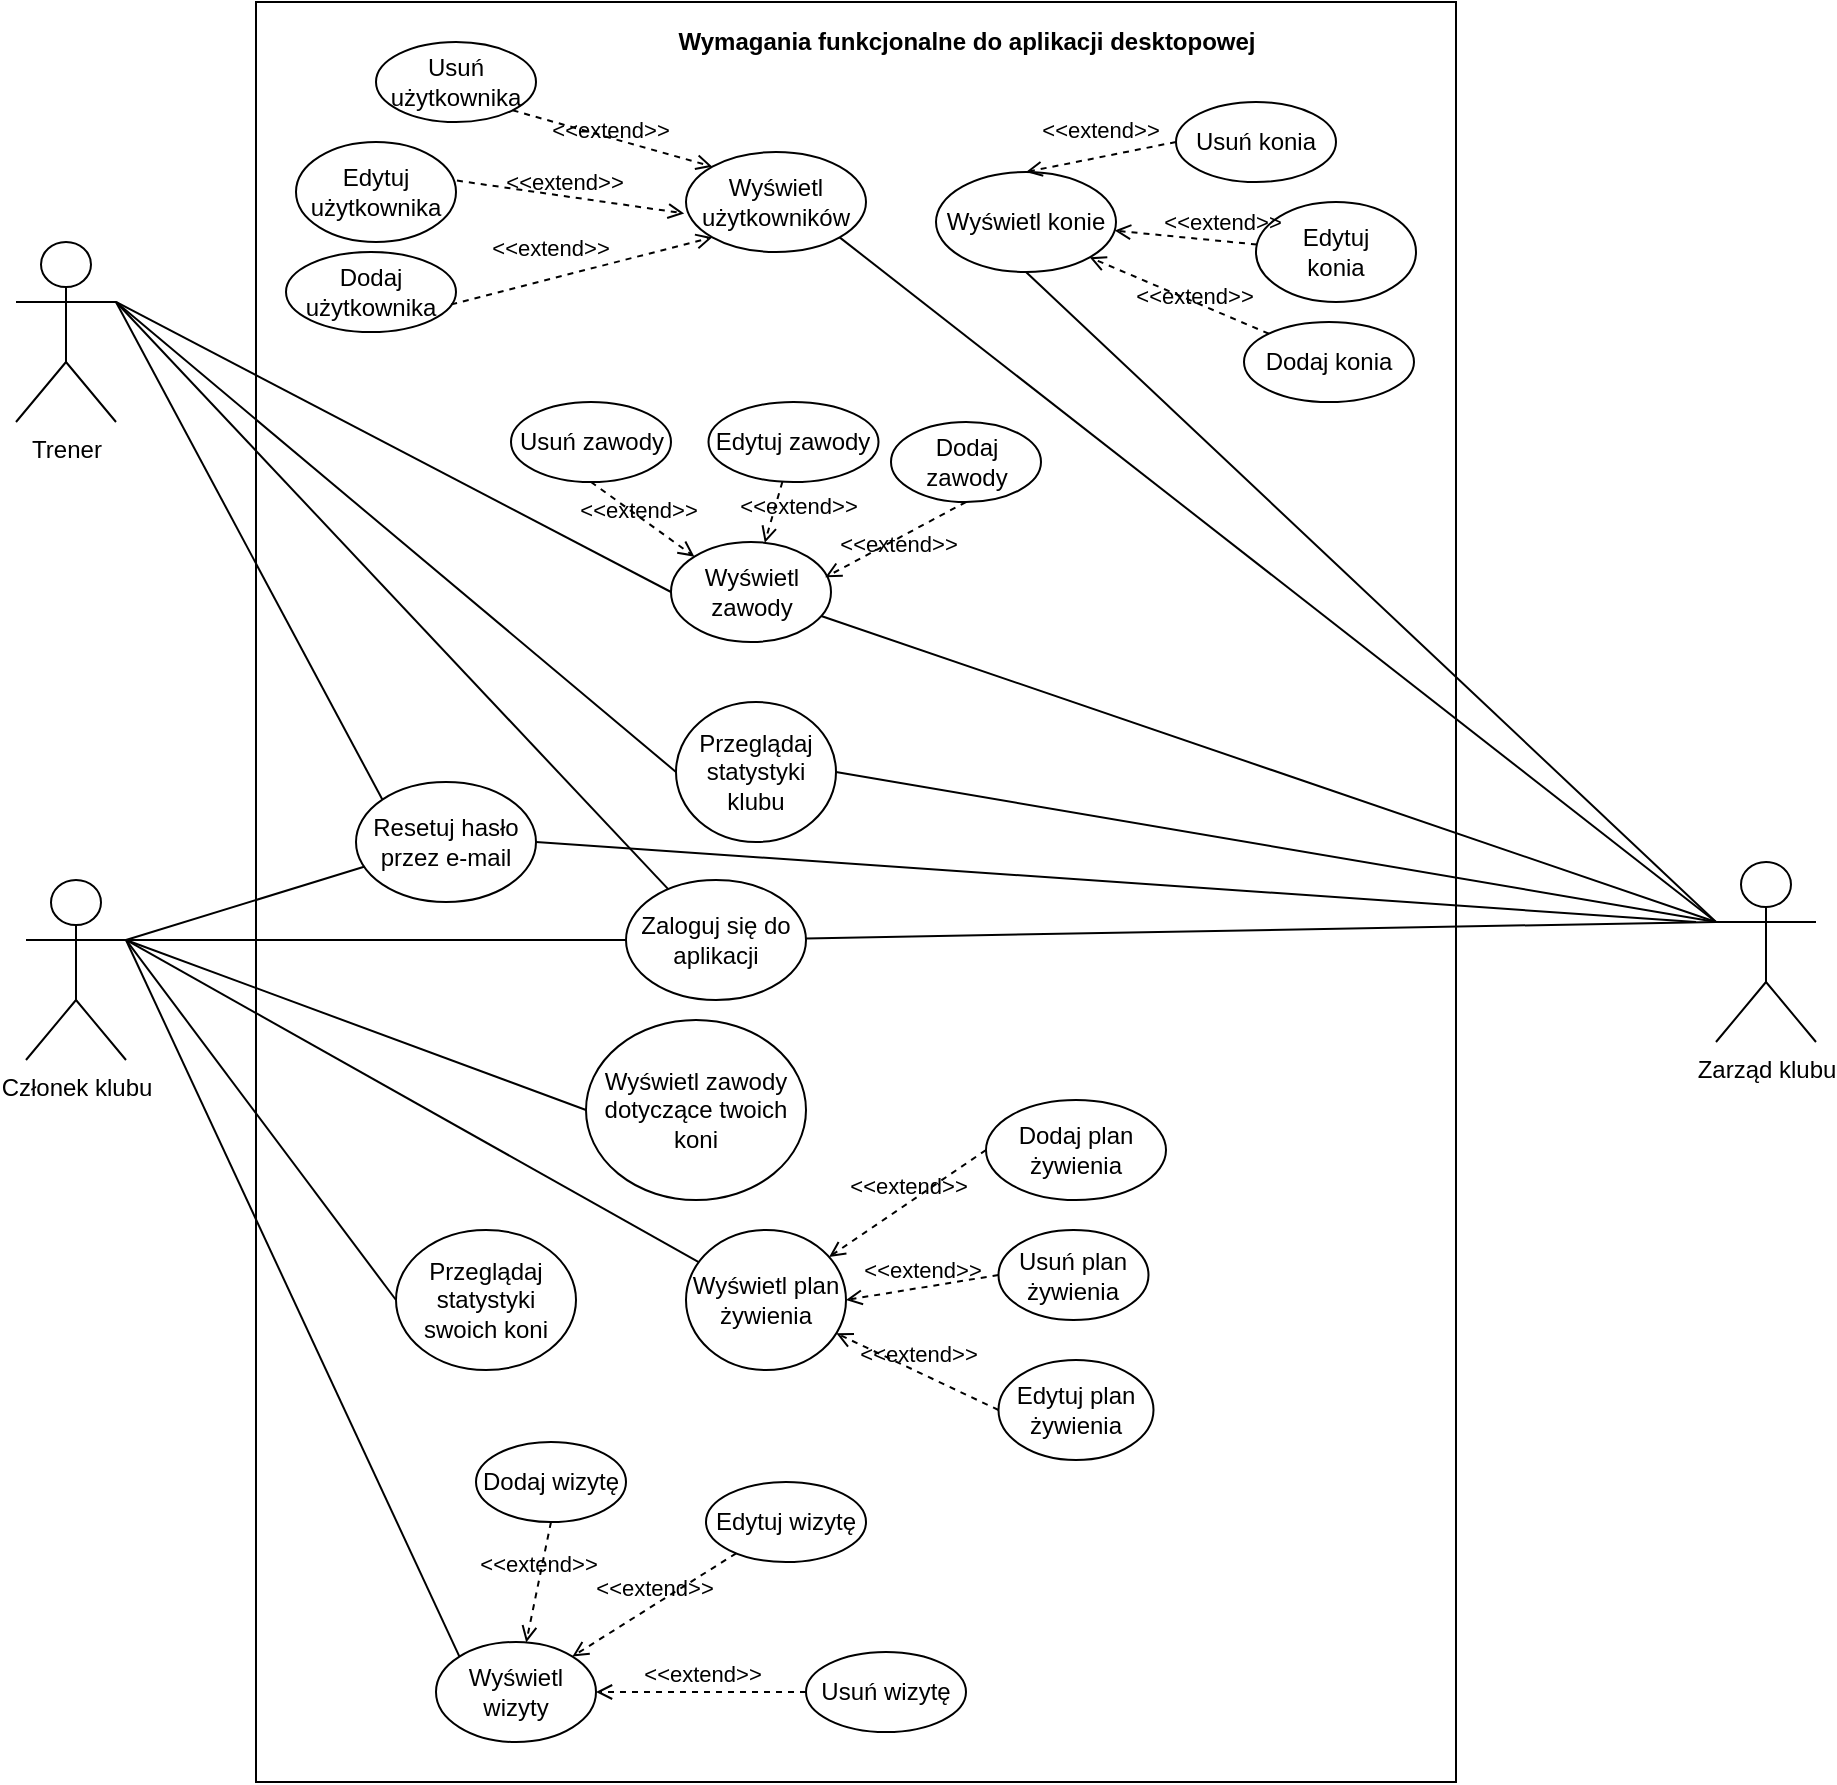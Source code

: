 <mxfile version="20.8.10" type="device"><diagram name="Strona-1" id="GhG4Is_8mX5wRTebaxf_"><mxGraphModel dx="1753" dy="1242" grid="1" gridSize="10" guides="1" tooltips="1" connect="1" arrows="1" fold="1" page="1" pageScale="1" pageWidth="827" pageHeight="1169" math="0" shadow="0"><root><mxCell id="0"/><mxCell id="1" parent="0"/><mxCell id="82ydFkFQhWFmp4cUPcm3-9" value="Członek klubu" style="shape=umlActor;verticalLabelPosition=bottom;verticalAlign=top;html=1;outlineConnect=0;" parent="1" vertex="1"><mxGeometry x="1045" y="589" width="50" height="90" as="geometry"/></mxCell><mxCell id="82ydFkFQhWFmp4cUPcm3-10" value="" style="rounded=0;whiteSpace=wrap;html=1;" parent="1" vertex="1"><mxGeometry x="1160" y="150" width="600" height="890" as="geometry"/></mxCell><mxCell id="82ydFkFQhWFmp4cUPcm3-11" value="Trener" style="shape=umlActor;verticalLabelPosition=bottom;verticalAlign=top;html=1;outlineConnect=0;" parent="1" vertex="1"><mxGeometry x="1040" y="270" width="50" height="90" as="geometry"/></mxCell><mxCell id="82ydFkFQhWFmp4cUPcm3-12" value="Zarząd klubu" style="shape=umlActor;verticalLabelPosition=bottom;verticalAlign=top;html=1;outlineConnect=0;" parent="1" vertex="1"><mxGeometry x="1890" y="580" width="50" height="90" as="geometry"/></mxCell><mxCell id="82ydFkFQhWFmp4cUPcm3-13" value="Zaloguj się do aplikacji" style="ellipse;whiteSpace=wrap;html=1;" parent="1" vertex="1"><mxGeometry x="1345" y="589" width="90" height="60" as="geometry"/></mxCell><mxCell id="82ydFkFQhWFmp4cUPcm3-14" value="Resetuj hasło przez e-mail" style="ellipse;whiteSpace=wrap;html=1;" parent="1" vertex="1"><mxGeometry x="1210" y="540" width="90" height="60" as="geometry"/></mxCell><mxCell id="82ydFkFQhWFmp4cUPcm3-15" value="" style="endArrow=none;html=1;rounded=0;exitX=1;exitY=0.333;exitDx=0;exitDy=0;exitPerimeter=0;" parent="1" source="82ydFkFQhWFmp4cUPcm3-9" target="82ydFkFQhWFmp4cUPcm3-13" edge="1"><mxGeometry width="50" height="50" relative="1" as="geometry"><mxPoint x="1120" y="230" as="sourcePoint"/><mxPoint x="1170" y="180" as="targetPoint"/></mxGeometry></mxCell><mxCell id="82ydFkFQhWFmp4cUPcm3-16" value="" style="endArrow=none;html=1;rounded=0;exitX=1;exitY=0.333;exitDx=0;exitDy=0;exitPerimeter=0;" parent="1" source="82ydFkFQhWFmp4cUPcm3-9" target="82ydFkFQhWFmp4cUPcm3-14" edge="1"><mxGeometry width="50" height="50" relative="1" as="geometry"><mxPoint x="1150" y="320" as="sourcePoint"/><mxPoint x="1200" y="270" as="targetPoint"/></mxGeometry></mxCell><mxCell id="82ydFkFQhWFmp4cUPcm3-17" value="" style="endArrow=none;html=1;rounded=0;exitX=1;exitY=0.333;exitDx=0;exitDy=0;exitPerimeter=0;" parent="1" source="82ydFkFQhWFmp4cUPcm3-11" target="82ydFkFQhWFmp4cUPcm3-13" edge="1"><mxGeometry width="50" height="50" relative="1" as="geometry"><mxPoint x="1110" y="430" as="sourcePoint"/><mxPoint x="1221" y="237" as="targetPoint"/><Array as="points"/></mxGeometry></mxCell><mxCell id="82ydFkFQhWFmp4cUPcm3-18" value="" style="endArrow=none;html=1;rounded=0;exitX=1;exitY=0.333;exitDx=0;exitDy=0;exitPerimeter=0;entryX=0;entryY=0;entryDx=0;entryDy=0;" parent="1" source="82ydFkFQhWFmp4cUPcm3-11" target="82ydFkFQhWFmp4cUPcm3-14" edge="1"><mxGeometry width="50" height="50" relative="1" as="geometry"><mxPoint x="1130" y="383" as="sourcePoint"/><mxPoint x="1450" y="290" as="targetPoint"/></mxGeometry></mxCell><mxCell id="82ydFkFQhWFmp4cUPcm3-19" value="" style="endArrow=none;html=1;rounded=0;exitX=0;exitY=0.333;exitDx=0;exitDy=0;exitPerimeter=0;" parent="1" target="82ydFkFQhWFmp4cUPcm3-13" edge="1" source="82ydFkFQhWFmp4cUPcm3-12"><mxGeometry width="50" height="50" relative="1" as="geometry"><mxPoint x="1880" y="240" as="sourcePoint"/><mxPoint x="1420" y="360" as="targetPoint"/></mxGeometry></mxCell><mxCell id="82ydFkFQhWFmp4cUPcm3-20" value="" style="endArrow=none;html=1;rounded=0;exitX=0;exitY=0.5;exitDx=0;exitDy=0;entryX=1;entryY=0.333;entryDx=0;entryDy=0;entryPerimeter=0;" parent="1" source="82ydFkFQhWFmp4cUPcm3-55" target="82ydFkFQhWFmp4cUPcm3-9" edge="1"><mxGeometry width="50" height="50" relative="1" as="geometry"><mxPoint x="1525" y="489" as="sourcePoint"/><mxPoint x="1575" y="439" as="targetPoint"/></mxGeometry></mxCell><mxCell id="82ydFkFQhWFmp4cUPcm3-22" value="Wymagania funkcjonalne do aplikacji desktopowej" style="text;align=center;fontStyle=1;verticalAlign=middle;spacingLeft=3;spacingRight=3;strokeColor=none;rotatable=0;points=[[0,0.5],[1,0.5]];portConstraint=eastwest;html=1;" parent="1" vertex="1"><mxGeometry x="1370" y="160" width="290" height="20" as="geometry"/></mxCell><mxCell id="82ydFkFQhWFmp4cUPcm3-54" value="Przeglądaj statystyki klubu" style="ellipse;whiteSpace=wrap;html=1;" parent="1" vertex="1"><mxGeometry x="1370" y="500" width="80" height="70" as="geometry"/></mxCell><mxCell id="82ydFkFQhWFmp4cUPcm3-55" value="Przeglądaj statystyki swoich koni" style="ellipse;whiteSpace=wrap;html=1;" parent="1" vertex="1"><mxGeometry x="1230" y="764" width="90" height="70" as="geometry"/></mxCell><mxCell id="82ydFkFQhWFmp4cUPcm3-56" value="" style="endArrow=none;html=1;rounded=0;entryX=0;entryY=0.333;entryDx=0;entryDy=0;entryPerimeter=0;exitX=1;exitY=0.5;exitDx=0;exitDy=0;" parent="1" source="82ydFkFQhWFmp4cUPcm3-54" edge="1" target="82ydFkFQhWFmp4cUPcm3-12"><mxGeometry width="50" height="50" relative="1" as="geometry"><mxPoint x="1528.56" y="322.471" as="sourcePoint"/><mxPoint x="1870" y="240" as="targetPoint"/></mxGeometry></mxCell><mxCell id="82ydFkFQhWFmp4cUPcm3-57" value="Wyświetl plan żywienia" style="ellipse;whiteSpace=wrap;html=1;" parent="1" vertex="1"><mxGeometry x="1375" y="764" width="80" height="70" as="geometry"/></mxCell><mxCell id="82ydFkFQhWFmp4cUPcm3-58" value="" style="endArrow=none;html=1;rounded=0;exitX=0.5;exitY=1;exitDx=0;exitDy=0;entryX=0;entryY=0.333;entryDx=0;entryDy=0;entryPerimeter=0;" parent="1" source="Tg99bVgNKVVdEpQY990S-13" target="82ydFkFQhWFmp4cUPcm3-12" edge="1"><mxGeometry width="50" height="50" relative="1" as="geometry"><mxPoint x="1538.56" y="332.471" as="sourcePoint"/><mxPoint x="1900.0" y="269.36" as="targetPoint"/></mxGeometry></mxCell><mxCell id="82ydFkFQhWFmp4cUPcm3-59" value="Usuń plan żywienia" style="ellipse;whiteSpace=wrap;html=1;" parent="1" vertex="1"><mxGeometry x="1531.25" y="764" width="75" height="45" as="geometry"/></mxCell><mxCell id="82ydFkFQhWFmp4cUPcm3-60" value="Dodaj plan żywienia" style="ellipse;whiteSpace=wrap;html=1;" parent="1" vertex="1"><mxGeometry x="1525" y="699" width="90" height="50" as="geometry"/></mxCell><mxCell id="82ydFkFQhWFmp4cUPcm3-62" value="Edytuj plan żywienia" style="ellipse;whiteSpace=wrap;html=1;" parent="1" vertex="1"><mxGeometry x="1531.25" y="829" width="77.5" height="50" as="geometry"/></mxCell><mxCell id="_Brr7p_uY9sLW9c3MPK7-1" value="" style="endArrow=none;html=1;rounded=0;entryX=1;entryY=0.333;entryDx=0;entryDy=0;entryPerimeter=0;" parent="1" source="82ydFkFQhWFmp4cUPcm3-57" target="82ydFkFQhWFmp4cUPcm3-9" edge="1"><mxGeometry width="50" height="50" relative="1" as="geometry"><mxPoint x="1435" y="764" as="sourcePoint"/><mxPoint x="1105" y="729" as="targetPoint"/></mxGeometry></mxCell><mxCell id="_Brr7p_uY9sLW9c3MPK7-2" value="Dodaj wizytę" style="ellipse;whiteSpace=wrap;html=1;" parent="1" vertex="1"><mxGeometry x="1270" y="870" width="75" height="40" as="geometry"/></mxCell><mxCell id="_Brr7p_uY9sLW9c3MPK7-3" value="Edytuj&amp;nbsp;wizytę" style="ellipse;whiteSpace=wrap;html=1;" parent="1" vertex="1"><mxGeometry x="1385" y="890" width="80" height="40" as="geometry"/></mxCell><mxCell id="_Brr7p_uY9sLW9c3MPK7-4" value="Usuń wizytę" style="ellipse;whiteSpace=wrap;html=1;" parent="1" vertex="1"><mxGeometry x="1435" y="975" width="80" height="40" as="geometry"/></mxCell><mxCell id="_Brr7p_uY9sLW9c3MPK7-5" value="Wyświetl wizyty" style="ellipse;whiteSpace=wrap;html=1;" parent="1" vertex="1"><mxGeometry x="1250" y="970" width="80" height="50" as="geometry"/></mxCell><mxCell id="_Brr7p_uY9sLW9c3MPK7-6" value="&amp;lt;&amp;lt;extend&amp;gt;&amp;gt;" style="html=1;verticalAlign=bottom;labelBackgroundColor=none;endArrow=open;endFill=0;dashed=1;rounded=0;" parent="1" source="_Brr7p_uY9sLW9c3MPK7-3" target="_Brr7p_uY9sLW9c3MPK7-5" edge="1"><mxGeometry width="160" relative="1" as="geometry"><mxPoint x="1123.75" y="1065" as="sourcePoint"/><mxPoint x="1283.75" y="1065" as="targetPoint"/></mxGeometry></mxCell><mxCell id="_Brr7p_uY9sLW9c3MPK7-7" value="&amp;lt;&amp;lt;extend&amp;gt;&amp;gt;" style="html=1;verticalAlign=bottom;labelBackgroundColor=none;endArrow=open;endFill=0;dashed=1;rounded=0;exitX=0.5;exitY=1;exitDx=0;exitDy=0;" parent="1" source="_Brr7p_uY9sLW9c3MPK7-2" target="_Brr7p_uY9sLW9c3MPK7-5" edge="1"><mxGeometry width="160" relative="1" as="geometry"><mxPoint x="1103.75" y="1115" as="sourcePoint"/><mxPoint x="1263.75" y="1115" as="targetPoint"/><Array as="points"/></mxGeometry></mxCell><mxCell id="_Brr7p_uY9sLW9c3MPK7-8" value="&amp;lt;&amp;lt;extend&amp;gt;&amp;gt;" style="html=1;verticalAlign=bottom;labelBackgroundColor=none;endArrow=open;endFill=0;dashed=1;rounded=0;exitX=0;exitY=0.5;exitDx=0;exitDy=0;" parent="1" source="_Brr7p_uY9sLW9c3MPK7-4" target="_Brr7p_uY9sLW9c3MPK7-5" edge="1"><mxGeometry width="160" relative="1" as="geometry"><mxPoint x="1073.75" y="1125" as="sourcePoint"/><mxPoint x="1233.75" y="1125" as="targetPoint"/></mxGeometry></mxCell><mxCell id="_Brr7p_uY9sLW9c3MPK7-9" value="&amp;lt;&amp;lt;extend&amp;gt;&amp;gt;" style="html=1;verticalAlign=bottom;labelBackgroundColor=none;endArrow=open;endFill=0;dashed=1;rounded=0;exitX=0;exitY=0.5;exitDx=0;exitDy=0;" parent="1" source="82ydFkFQhWFmp4cUPcm3-62" target="82ydFkFQhWFmp4cUPcm3-57" edge="1"><mxGeometry width="160" relative="1" as="geometry"><mxPoint x="1491.25" y="986.71" as="sourcePoint"/><mxPoint x="1348.451" y="899.283" as="targetPoint"/></mxGeometry></mxCell><mxCell id="_Brr7p_uY9sLW9c3MPK7-10" value="&amp;lt;&amp;lt;extend&amp;gt;&amp;gt;" style="html=1;verticalAlign=bottom;labelBackgroundColor=none;endArrow=open;endFill=0;dashed=1;rounded=0;exitX=0;exitY=0.5;exitDx=0;exitDy=0;" parent="1" source="82ydFkFQhWFmp4cUPcm3-60" target="82ydFkFQhWFmp4cUPcm3-57" edge="1"><mxGeometry width="160" relative="1" as="geometry"><mxPoint x="1481.25" y="770.98" as="sourcePoint"/><mxPoint x="1342.134" y="705.016" as="targetPoint"/></mxGeometry></mxCell><mxCell id="_Brr7p_uY9sLW9c3MPK7-11" value="&amp;lt;&amp;lt;extend&amp;gt;&amp;gt;" style="html=1;verticalAlign=bottom;labelBackgroundColor=none;endArrow=open;endFill=0;dashed=1;rounded=0;exitX=0;exitY=0.5;exitDx=0;exitDy=0;entryX=1;entryY=0.5;entryDx=0;entryDy=0;" parent="1" source="82ydFkFQhWFmp4cUPcm3-59" target="82ydFkFQhWFmp4cUPcm3-57" edge="1"><mxGeometry width="160" relative="1" as="geometry"><mxPoint x="1501.25" y="773" as="sourcePoint"/><mxPoint x="1370.747" y="838.251" as="targetPoint"/></mxGeometry></mxCell><mxCell id="_Brr7p_uY9sLW9c3MPK7-13" value="Dodaj zawody" style="ellipse;whiteSpace=wrap;html=1;" parent="1" vertex="1"><mxGeometry x="1477.5" y="360" width="75" height="40" as="geometry"/></mxCell><mxCell id="_Brr7p_uY9sLW9c3MPK7-14" value="Edytuj&amp;nbsp;zawody" style="ellipse;whiteSpace=wrap;html=1;" parent="1" vertex="1"><mxGeometry x="1386.25" y="350" width="85" height="40" as="geometry"/></mxCell><mxCell id="_Brr7p_uY9sLW9c3MPK7-15" value="Usuń zawody" style="ellipse;whiteSpace=wrap;html=1;" parent="1" vertex="1"><mxGeometry x="1287.5" y="350" width="80" height="40" as="geometry"/></mxCell><mxCell id="_Brr7p_uY9sLW9c3MPK7-16" value="Wyświetl zawody" style="ellipse;whiteSpace=wrap;html=1;" parent="1" vertex="1"><mxGeometry x="1367.5" y="420" width="80" height="50" as="geometry"/></mxCell><mxCell id="_Brr7p_uY9sLW9c3MPK7-17" value="&amp;lt;&amp;lt;extend&amp;gt;&amp;gt;" style="html=1;verticalAlign=bottom;labelBackgroundColor=none;endArrow=open;endFill=0;dashed=1;rounded=0;" parent="1" source="_Brr7p_uY9sLW9c3MPK7-14" target="_Brr7p_uY9sLW9c3MPK7-16" edge="1"><mxGeometry x="0.165" y="13" width="160" relative="1" as="geometry"><mxPoint x="1295" y="739.71" as="sourcePoint"/><mxPoint x="1407.5" y="624.71" as="targetPoint"/><mxPoint as="offset"/></mxGeometry></mxCell><mxCell id="_Brr7p_uY9sLW9c3MPK7-18" value="&amp;lt;&amp;lt;extend&amp;gt;&amp;gt;" style="html=1;verticalAlign=bottom;labelBackgroundColor=none;endArrow=open;endFill=0;dashed=1;rounded=0;exitX=0.5;exitY=1;exitDx=0;exitDy=0;entryX=0.964;entryY=0.353;entryDx=0;entryDy=0;entryPerimeter=0;" parent="1" source="_Brr7p_uY9sLW9c3MPK7-13" target="_Brr7p_uY9sLW9c3MPK7-16" edge="1"><mxGeometry x="0.1" y="11" width="160" relative="1" as="geometry"><mxPoint x="1275" y="789.71" as="sourcePoint"/><mxPoint x="1426.457" y="621.724" as="targetPoint"/><Array as="points"/><mxPoint as="offset"/></mxGeometry></mxCell><mxCell id="_Brr7p_uY9sLW9c3MPK7-19" value="&amp;lt;&amp;lt;extend&amp;gt;&amp;gt;" style="html=1;verticalAlign=bottom;labelBackgroundColor=none;endArrow=open;endFill=0;dashed=1;rounded=0;exitX=0.5;exitY=1;exitDx=0;exitDy=0;entryX=0;entryY=0;entryDx=0;entryDy=0;" parent="1" source="_Brr7p_uY9sLW9c3MPK7-15" target="_Brr7p_uY9sLW9c3MPK7-16" edge="1"><mxGeometry x="0.0" y="-5" width="160" relative="1" as="geometry"><mxPoint x="1245" y="799.71" as="sourcePoint"/><mxPoint x="1384.121" y="619.995" as="targetPoint"/><mxPoint as="offset"/></mxGeometry></mxCell><mxCell id="_Brr7p_uY9sLW9c3MPK7-20" value="" style="endArrow=none;html=1;rounded=0;exitX=0;exitY=0;exitDx=0;exitDy=0;" parent="1" source="_Brr7p_uY9sLW9c3MPK7-5" edge="1"><mxGeometry width="50" height="50" relative="1" as="geometry"><mxPoint x="1460.333" y="669.494" as="sourcePoint"/><mxPoint x="1095" y="619" as="targetPoint"/></mxGeometry></mxCell><mxCell id="_Brr7p_uY9sLW9c3MPK7-21" value="" style="endArrow=none;html=1;rounded=0;exitX=0;exitY=0.5;exitDx=0;exitDy=0;entryX=1;entryY=0.333;entryDx=0;entryDy=0;entryPerimeter=0;" parent="1" source="_Brr7p_uY9sLW9c3MPK7-16" target="82ydFkFQhWFmp4cUPcm3-11" edge="1"><mxGeometry width="50" height="50" relative="1" as="geometry"><mxPoint x="1375.982" y="683.393" as="sourcePoint"/><mxPoint x="1100" y="480" as="targetPoint"/></mxGeometry></mxCell><mxCell id="_Brr7p_uY9sLW9c3MPK7-22" value="Wyświetl zawody dotyczące twoich koni" style="ellipse;whiteSpace=wrap;html=1;" parent="1" vertex="1"><mxGeometry x="1325" y="659" width="110" height="90" as="geometry"/></mxCell><mxCell id="_Brr7p_uY9sLW9c3MPK7-23" value="" style="endArrow=none;html=1;rounded=0;exitX=0;exitY=0.5;exitDx=0;exitDy=0;entryX=1;entryY=0.333;entryDx=0;entryDy=0;entryPerimeter=0;" parent="1" source="_Brr7p_uY9sLW9c3MPK7-22" target="82ydFkFQhWFmp4cUPcm3-9" edge="1"><mxGeometry width="50" height="50" relative="1" as="geometry"><mxPoint x="1485.0" y="844" as="sourcePoint"/><mxPoint x="1105.0" y="629" as="targetPoint"/></mxGeometry></mxCell><mxCell id="_Brr7p_uY9sLW9c3MPK7-24" value="" style="endArrow=none;html=1;rounded=0;exitX=0;exitY=0.5;exitDx=0;exitDy=0;" parent="1" source="82ydFkFQhWFmp4cUPcm3-54" edge="1"><mxGeometry width="50" height="50" relative="1" as="geometry"><mxPoint x="1551.716" y="508.322" as="sourcePoint"/><mxPoint x="1090" y="300" as="targetPoint"/></mxGeometry></mxCell><mxCell id="Tg99bVgNKVVdEpQY990S-1" value="" style="endArrow=none;html=1;rounded=0;entryX=0;entryY=0.333;entryDx=0;entryDy=0;entryPerimeter=0;" edge="1" parent="1" source="_Brr7p_uY9sLW9c3MPK7-16" target="82ydFkFQhWFmp4cUPcm3-12"><mxGeometry width="50" height="50" relative="1" as="geometry"><mxPoint x="1627.488" y="332.792" as="sourcePoint"/><mxPoint x="1870" y="240" as="targetPoint"/></mxGeometry></mxCell><mxCell id="Tg99bVgNKVVdEpQY990S-3" value="Dodaj użytkownika" style="ellipse;whiteSpace=wrap;html=1;" vertex="1" parent="1"><mxGeometry x="1175" y="275" width="85" height="40" as="geometry"/></mxCell><mxCell id="Tg99bVgNKVVdEpQY990S-4" value="Edytuj &lt;br&gt;użytkownika" style="ellipse;whiteSpace=wrap;html=1;" vertex="1" parent="1"><mxGeometry x="1180" y="220" width="80" height="50" as="geometry"/></mxCell><mxCell id="Tg99bVgNKVVdEpQY990S-5" value="Usuń użytkownika" style="ellipse;whiteSpace=wrap;html=1;" vertex="1" parent="1"><mxGeometry x="1220" y="170" width="80" height="40" as="geometry"/></mxCell><mxCell id="Tg99bVgNKVVdEpQY990S-6" value="Wyświetl użytkowników" style="ellipse;whiteSpace=wrap;html=1;" vertex="1" parent="1"><mxGeometry x="1375" y="225" width="90" height="50" as="geometry"/></mxCell><mxCell id="Tg99bVgNKVVdEpQY990S-7" value="&amp;lt;&amp;lt;extend&amp;gt;&amp;gt;" style="html=1;verticalAlign=bottom;labelBackgroundColor=none;endArrow=open;endFill=0;dashed=1;rounded=0;entryX=-0.01;entryY=0.614;entryDx=0;entryDy=0;entryPerimeter=0;exitX=1.006;exitY=0.386;exitDx=0;exitDy=0;exitPerimeter=0;" edge="1" parent="1" source="Tg99bVgNKVVdEpQY990S-4" target="Tg99bVgNKVVdEpQY990S-6"><mxGeometry x="-0.057" y="-2" width="160" relative="1" as="geometry"><mxPoint x="1290" y="260" as="sourcePoint"/><mxPoint x="1370" y="499.71" as="targetPoint"/><mxPoint as="offset"/></mxGeometry></mxCell><mxCell id="Tg99bVgNKVVdEpQY990S-8" value="&amp;lt;&amp;lt;extend&amp;gt;&amp;gt;" style="html=1;verticalAlign=bottom;labelBackgroundColor=none;endArrow=open;endFill=0;dashed=1;rounded=0;exitX=0.972;exitY=0.655;exitDx=0;exitDy=0;entryX=0;entryY=1;entryDx=0;entryDy=0;exitPerimeter=0;" edge="1" parent="1" source="Tg99bVgNKVVdEpQY990S-3" target="Tg99bVgNKVVdEpQY990S-6"><mxGeometry x="-0.221" y="6" width="160" relative="1" as="geometry"><mxPoint x="1237.5" y="664.71" as="sourcePoint"/><mxPoint x="1388.957" y="496.724" as="targetPoint"/><Array as="points"/><mxPoint as="offset"/></mxGeometry></mxCell><mxCell id="Tg99bVgNKVVdEpQY990S-9" value="&amp;lt;&amp;lt;extend&amp;gt;&amp;gt;" style="html=1;verticalAlign=bottom;labelBackgroundColor=none;endArrow=open;endFill=0;dashed=1;rounded=0;exitX=1;exitY=1;exitDx=0;exitDy=0;entryX=0;entryY=0;entryDx=0;entryDy=0;" edge="1" parent="1" source="Tg99bVgNKVVdEpQY990S-5" target="Tg99bVgNKVVdEpQY990S-6"><mxGeometry x="0.0" y="-5" width="160" relative="1" as="geometry"><mxPoint x="1207.5" y="674.71" as="sourcePoint"/><mxPoint x="1346.621" y="494.995" as="targetPoint"/><mxPoint as="offset"/></mxGeometry></mxCell><mxCell id="Tg99bVgNKVVdEpQY990S-10" value="Dodaj konia" style="ellipse;whiteSpace=wrap;html=1;" vertex="1" parent="1"><mxGeometry x="1654" y="310" width="85" height="40" as="geometry"/></mxCell><mxCell id="Tg99bVgNKVVdEpQY990S-11" value="Edytuj &lt;br&gt;konia" style="ellipse;whiteSpace=wrap;html=1;" vertex="1" parent="1"><mxGeometry x="1660" y="250" width="80" height="50" as="geometry"/></mxCell><mxCell id="Tg99bVgNKVVdEpQY990S-12" value="Usuń konia" style="ellipse;whiteSpace=wrap;html=1;" vertex="1" parent="1"><mxGeometry x="1620" y="200" width="80" height="40" as="geometry"/></mxCell><mxCell id="Tg99bVgNKVVdEpQY990S-13" value="Wyświetl konie" style="ellipse;whiteSpace=wrap;html=1;" vertex="1" parent="1"><mxGeometry x="1500" y="235" width="90" height="50" as="geometry"/></mxCell><mxCell id="Tg99bVgNKVVdEpQY990S-14" value="&amp;lt;&amp;lt;extend&amp;gt;&amp;gt;" style="html=1;verticalAlign=bottom;labelBackgroundColor=none;endArrow=open;endFill=0;dashed=1;rounded=0;" edge="1" parent="1" source="Tg99bVgNKVVdEpQY990S-11" target="Tg99bVgNKVVdEpQY990S-13"><mxGeometry x="-0.5" width="160" relative="1" as="geometry"><mxPoint x="1481.25" y="529.71" as="sourcePoint"/><mxPoint x="1593.75" y="414.71" as="targetPoint"/><mxPoint as="offset"/></mxGeometry></mxCell><mxCell id="Tg99bVgNKVVdEpQY990S-15" value="&amp;lt;&amp;lt;extend&amp;gt;&amp;gt;" style="html=1;verticalAlign=bottom;labelBackgroundColor=none;endArrow=open;endFill=0;dashed=1;rounded=0;exitX=0;exitY=0;exitDx=0;exitDy=0;entryX=1;entryY=1;entryDx=0;entryDy=0;" edge="1" parent="1" source="Tg99bVgNKVVdEpQY990S-10" target="Tg99bVgNKVVdEpQY990S-13"><mxGeometry x="-0.221" y="6" width="160" relative="1" as="geometry"><mxPoint x="1461.25" y="579.71" as="sourcePoint"/><mxPoint x="1612.707" y="411.724" as="targetPoint"/><Array as="points"/><mxPoint as="offset"/></mxGeometry></mxCell><mxCell id="Tg99bVgNKVVdEpQY990S-16" value="&amp;lt;&amp;lt;extend&amp;gt;&amp;gt;" style="html=1;verticalAlign=bottom;labelBackgroundColor=none;endArrow=open;endFill=0;dashed=1;rounded=0;entryX=0.5;entryY=0;entryDx=0;entryDy=0;exitX=0;exitY=0.5;exitDx=0;exitDy=0;" edge="1" parent="1" source="Tg99bVgNKVVdEpQY990S-12" target="Tg99bVgNKVVdEpQY990S-13"><mxGeometry x="0.0" y="-5" width="160" relative="1" as="geometry"><mxPoint x="1620" y="180" as="sourcePoint"/><mxPoint x="1570.371" y="409.995" as="targetPoint"/><mxPoint as="offset"/></mxGeometry></mxCell><mxCell id="Tg99bVgNKVVdEpQY990S-17" value="" style="endArrow=none;html=1;rounded=0;entryX=1;entryY=0.5;entryDx=0;entryDy=0;" edge="1" parent="1" target="82ydFkFQhWFmp4cUPcm3-14"><mxGeometry width="50" height="50" relative="1" as="geometry"><mxPoint x="1880" y="610" as="sourcePoint"/><mxPoint x="1280" y="580" as="targetPoint"/></mxGeometry></mxCell><mxCell id="Tg99bVgNKVVdEpQY990S-19" value="" style="endArrow=none;html=1;rounded=0;exitX=1;exitY=1;exitDx=0;exitDy=0;" edge="1" parent="1" source="Tg99bVgNKVVdEpQY990S-6"><mxGeometry width="50" height="50" relative="1" as="geometry"><mxPoint x="1651.83" y="335.4" as="sourcePoint"/><mxPoint x="1890" y="610" as="targetPoint"/></mxGeometry></mxCell></root></mxGraphModel></diagram></mxfile>